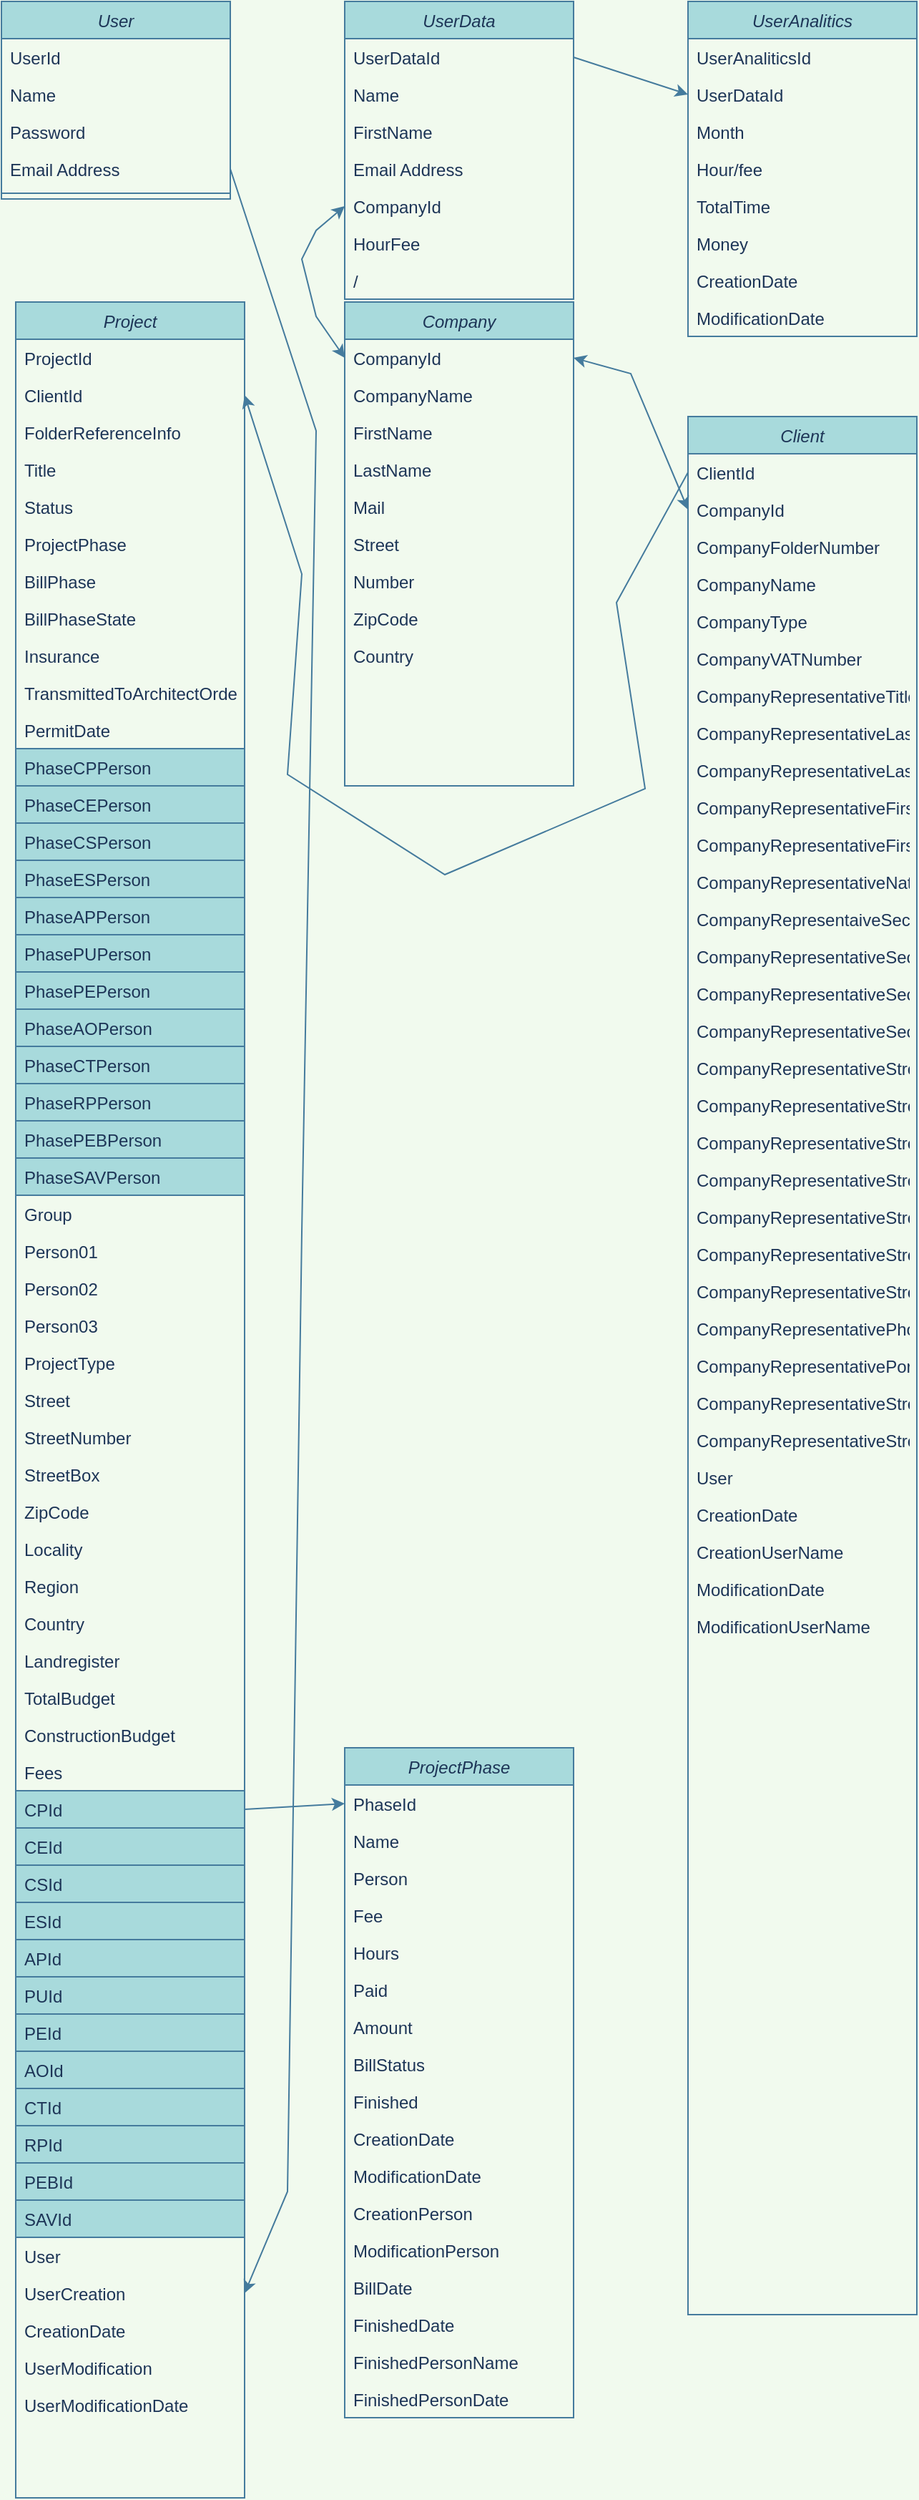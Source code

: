 <mxfile version="16.2.4" type="github">
  <diagram id="C5RBs43oDa-KdzZeNtuy" name="Page-1">
    <mxGraphModel dx="780" dy="756" grid="1" gridSize="10" guides="1" tooltips="1" connect="1" arrows="1" fold="1" page="1" pageScale="1" pageWidth="827" pageHeight="1169" background="#F1FAEE" math="0" shadow="0">
      <root>
        <mxCell id="WIyWlLk6GJQsqaUBKTNV-0" />
        <mxCell id="WIyWlLk6GJQsqaUBKTNV-1" parent="WIyWlLk6GJQsqaUBKTNV-0" />
        <mxCell id="zkfFHV4jXpPFQw0GAbJ--0" value="User" style="swimlane;fontStyle=2;align=center;verticalAlign=top;childLayout=stackLayout;horizontal=1;startSize=26;horizontalStack=0;resizeParent=1;resizeLast=0;collapsible=1;marginBottom=0;rounded=0;shadow=0;strokeWidth=1;fillColor=#A8DADC;strokeColor=#457B9D;fontColor=#1D3557;" parent="WIyWlLk6GJQsqaUBKTNV-1" vertex="1">
          <mxGeometry x="60" y="40" width="160" height="138" as="geometry">
            <mxRectangle x="230" y="140" width="160" height="26" as="alternateBounds" />
          </mxGeometry>
        </mxCell>
        <mxCell id="FVUGuAGuaXKeHoWWUGQW-68" value="UserId" style="text;align=left;verticalAlign=top;spacingLeft=4;spacingRight=4;overflow=hidden;rotatable=0;points=[[0,0.5],[1,0.5]];portConstraint=eastwest;fontColor=#1D3557;" vertex="1" parent="zkfFHV4jXpPFQw0GAbJ--0">
          <mxGeometry y="26" width="160" height="26" as="geometry" />
        </mxCell>
        <mxCell id="zkfFHV4jXpPFQw0GAbJ--1" value="Name" style="text;align=left;verticalAlign=top;spacingLeft=4;spacingRight=4;overflow=hidden;rotatable=0;points=[[0,0.5],[1,0.5]];portConstraint=eastwest;fontColor=#1D3557;" parent="zkfFHV4jXpPFQw0GAbJ--0" vertex="1">
          <mxGeometry y="52" width="160" height="26" as="geometry" />
        </mxCell>
        <mxCell id="zkfFHV4jXpPFQw0GAbJ--2" value="Password" style="text;align=left;verticalAlign=top;spacingLeft=4;spacingRight=4;overflow=hidden;rotatable=0;points=[[0,0.5],[1,0.5]];portConstraint=eastwest;rounded=0;shadow=0;html=0;fontColor=#1D3557;" parent="zkfFHV4jXpPFQw0GAbJ--0" vertex="1">
          <mxGeometry y="78" width="160" height="26" as="geometry" />
        </mxCell>
        <mxCell id="zkfFHV4jXpPFQw0GAbJ--3" value="Email Address" style="text;align=left;verticalAlign=top;spacingLeft=4;spacingRight=4;overflow=hidden;rotatable=0;points=[[0,0.5],[1,0.5]];portConstraint=eastwest;rounded=0;shadow=0;html=0;fontColor=#1D3557;" parent="zkfFHV4jXpPFQw0GAbJ--0" vertex="1">
          <mxGeometry y="104" width="160" height="26" as="geometry" />
        </mxCell>
        <mxCell id="zkfFHV4jXpPFQw0GAbJ--4" value="" style="line;html=1;strokeWidth=1;align=left;verticalAlign=middle;spacingTop=-1;spacingLeft=3;spacingRight=3;rotatable=0;labelPosition=right;points=[];portConstraint=eastwest;fillColor=#A8DADC;strokeColor=#457B9D;fontColor=#1D3557;labelBackgroundColor=#F1FAEE;" parent="zkfFHV4jXpPFQw0GAbJ--0" vertex="1">
          <mxGeometry y="130" width="160" height="8" as="geometry" />
        </mxCell>
        <mxCell id="6mXUQ5loTrbP20iOsthD-0" value="UserData" style="swimlane;fontStyle=2;align=center;verticalAlign=top;childLayout=stackLayout;horizontal=1;startSize=26;horizontalStack=0;resizeParent=1;resizeLast=0;collapsible=1;marginBottom=0;rounded=0;shadow=0;strokeWidth=1;fillColor=#A8DADC;strokeColor=#457B9D;fontColor=#1D3557;" parent="WIyWlLk6GJQsqaUBKTNV-1" vertex="1">
          <mxGeometry x="300" y="40" width="160" height="208" as="geometry">
            <mxRectangle x="230" y="140" width="160" height="26" as="alternateBounds" />
          </mxGeometry>
        </mxCell>
        <mxCell id="FVUGuAGuaXKeHoWWUGQW-69" value="UserDataId" style="text;align=left;verticalAlign=top;spacingLeft=4;spacingRight=4;overflow=hidden;rotatable=0;points=[[0,0.5],[1,0.5]];portConstraint=eastwest;fontColor=#1D3557;" vertex="1" parent="6mXUQ5loTrbP20iOsthD-0">
          <mxGeometry y="26" width="160" height="26" as="geometry" />
        </mxCell>
        <mxCell id="6mXUQ5loTrbP20iOsthD-1" value="Name" style="text;align=left;verticalAlign=top;spacingLeft=4;spacingRight=4;overflow=hidden;rotatable=0;points=[[0,0.5],[1,0.5]];portConstraint=eastwest;fontColor=#1D3557;" parent="6mXUQ5loTrbP20iOsthD-0" vertex="1">
          <mxGeometry y="52" width="160" height="26" as="geometry" />
        </mxCell>
        <mxCell id="6mXUQ5loTrbP20iOsthD-3" value="FirstName" style="text;align=left;verticalAlign=top;spacingLeft=4;spacingRight=4;overflow=hidden;rotatable=0;points=[[0,0.5],[1,0.5]];portConstraint=eastwest;rounded=0;shadow=0;html=0;fontColor=#1D3557;" parent="6mXUQ5loTrbP20iOsthD-0" vertex="1">
          <mxGeometry y="78" width="160" height="26" as="geometry" />
        </mxCell>
        <mxCell id="6mXUQ5loTrbP20iOsthD-10" value="Email Address" style="text;align=left;verticalAlign=top;spacingLeft=4;spacingRight=4;overflow=hidden;rotatable=0;points=[[0,0.5],[1,0.5]];portConstraint=eastwest;rounded=0;shadow=0;html=0;fontColor=#1D3557;" parent="6mXUQ5loTrbP20iOsthD-0" vertex="1">
          <mxGeometry y="104" width="160" height="26" as="geometry" />
        </mxCell>
        <mxCell id="6mXUQ5loTrbP20iOsthD-11" value="CompanyId" style="text;align=left;verticalAlign=top;spacingLeft=4;spacingRight=4;overflow=hidden;rotatable=0;points=[[0,0.5],[1,0.5]];portConstraint=eastwest;rounded=0;shadow=0;html=0;fontColor=#1D3557;" parent="6mXUQ5loTrbP20iOsthD-0" vertex="1">
          <mxGeometry y="130" width="160" height="26" as="geometry" />
        </mxCell>
        <mxCell id="6mXUQ5loTrbP20iOsthD-12" value="HourFee" style="text;align=left;verticalAlign=top;spacingLeft=4;spacingRight=4;overflow=hidden;rotatable=0;points=[[0,0.5],[1,0.5]];portConstraint=eastwest;rounded=0;shadow=0;html=0;fontColor=#1D3557;" parent="6mXUQ5loTrbP20iOsthD-0" vertex="1">
          <mxGeometry y="156" width="160" height="26" as="geometry" />
        </mxCell>
        <mxCell id="6mXUQ5loTrbP20iOsthD-13" value="/" style="text;align=left;verticalAlign=top;spacingLeft=4;spacingRight=4;overflow=hidden;rotatable=0;points=[[0,0.5],[1,0.5]];portConstraint=eastwest;rounded=0;shadow=0;html=0;fontColor=#1D3557;" parent="6mXUQ5loTrbP20iOsthD-0" vertex="1">
          <mxGeometry y="182" width="160" height="26" as="geometry" />
        </mxCell>
        <mxCell id="6mXUQ5loTrbP20iOsthD-14" value="UserAnalitics" style="swimlane;fontStyle=2;align=center;verticalAlign=top;childLayout=stackLayout;horizontal=1;startSize=26;horizontalStack=0;resizeParent=1;resizeLast=0;collapsible=1;marginBottom=0;rounded=0;shadow=0;strokeWidth=1;fillColor=#A8DADC;strokeColor=#457B9D;fontColor=#1D3557;" parent="WIyWlLk6GJQsqaUBKTNV-1" vertex="1">
          <mxGeometry x="540" y="40" width="160" height="234" as="geometry">
            <mxRectangle x="230" y="140" width="160" height="26" as="alternateBounds" />
          </mxGeometry>
        </mxCell>
        <mxCell id="FVUGuAGuaXKeHoWWUGQW-70" value="UserAnaliticsId" style="text;align=left;verticalAlign=top;spacingLeft=4;spacingRight=4;overflow=hidden;rotatable=0;points=[[0,0.5],[1,0.5]];portConstraint=eastwest;fontColor=#1D3557;" vertex="1" parent="6mXUQ5loTrbP20iOsthD-14">
          <mxGeometry y="26" width="160" height="26" as="geometry" />
        </mxCell>
        <mxCell id="FVUGuAGuaXKeHoWWUGQW-71" value="UserDataId" style="text;align=left;verticalAlign=top;spacingLeft=4;spacingRight=4;overflow=hidden;rotatable=0;points=[[0,0.5],[1,0.5]];portConstraint=eastwest;fontColor=#1D3557;" vertex="1" parent="6mXUQ5loTrbP20iOsthD-14">
          <mxGeometry y="52" width="160" height="26" as="geometry" />
        </mxCell>
        <mxCell id="6mXUQ5loTrbP20iOsthD-15" value="Month" style="text;align=left;verticalAlign=top;spacingLeft=4;spacingRight=4;overflow=hidden;rotatable=0;points=[[0,0.5],[1,0.5]];portConstraint=eastwest;fontColor=#1D3557;" parent="6mXUQ5loTrbP20iOsthD-14" vertex="1">
          <mxGeometry y="78" width="160" height="26" as="geometry" />
        </mxCell>
        <mxCell id="6mXUQ5loTrbP20iOsthD-16" value="Hour/fee" style="text;align=left;verticalAlign=top;spacingLeft=4;spacingRight=4;overflow=hidden;rotatable=0;points=[[0,0.5],[1,0.5]];portConstraint=eastwest;rounded=0;shadow=0;html=0;fontColor=#1D3557;" parent="6mXUQ5loTrbP20iOsthD-14" vertex="1">
          <mxGeometry y="104" width="160" height="26" as="geometry" />
        </mxCell>
        <mxCell id="6mXUQ5loTrbP20iOsthD-17" value="TotalTime" style="text;align=left;verticalAlign=top;spacingLeft=4;spacingRight=4;overflow=hidden;rotatable=0;points=[[0,0.5],[1,0.5]];portConstraint=eastwest;rounded=0;shadow=0;html=0;fontColor=#1D3557;" parent="6mXUQ5loTrbP20iOsthD-14" vertex="1">
          <mxGeometry y="130" width="160" height="26" as="geometry" />
        </mxCell>
        <mxCell id="6mXUQ5loTrbP20iOsthD-18" value="Money" style="text;align=left;verticalAlign=top;spacingLeft=4;spacingRight=4;overflow=hidden;rotatable=0;points=[[0,0.5],[1,0.5]];portConstraint=eastwest;rounded=0;shadow=0;html=0;fontColor=#1D3557;" parent="6mXUQ5loTrbP20iOsthD-14" vertex="1">
          <mxGeometry y="156" width="160" height="26" as="geometry" />
        </mxCell>
        <mxCell id="6mXUQ5loTrbP20iOsthD-19" value="CreationDate" style="text;align=left;verticalAlign=top;spacingLeft=4;spacingRight=4;overflow=hidden;rotatable=0;points=[[0,0.5],[1,0.5]];portConstraint=eastwest;rounded=0;shadow=0;html=0;fontColor=#1D3557;" parent="6mXUQ5loTrbP20iOsthD-14" vertex="1">
          <mxGeometry y="182" width="160" height="26" as="geometry" />
        </mxCell>
        <mxCell id="6mXUQ5loTrbP20iOsthD-20" value="ModificationDate" style="text;align=left;verticalAlign=top;spacingLeft=4;spacingRight=4;overflow=hidden;rotatable=0;points=[[0,0.5],[1,0.5]];portConstraint=eastwest;rounded=0;shadow=0;html=0;fontColor=#1D3557;" parent="6mXUQ5loTrbP20iOsthD-14" vertex="1">
          <mxGeometry y="208" width="160" height="26" as="geometry" />
        </mxCell>
        <mxCell id="6mXUQ5loTrbP20iOsthD-84" value="ProjectPhase" style="swimlane;fontStyle=2;align=center;verticalAlign=top;childLayout=stackLayout;horizontal=1;startSize=26;horizontalStack=0;resizeParent=1;resizeLast=0;collapsible=1;marginBottom=0;rounded=0;shadow=0;strokeWidth=1;fillColor=#A8DADC;strokeColor=#457B9D;fontColor=#1D3557;" parent="WIyWlLk6GJQsqaUBKTNV-1" vertex="1">
          <mxGeometry x="300" y="1260" width="160" height="468" as="geometry">
            <mxRectangle x="230" y="140" width="160" height="26" as="alternateBounds" />
          </mxGeometry>
        </mxCell>
        <mxCell id="6mXUQ5loTrbP20iOsthD-164" value="PhaseId" style="text;align=left;verticalAlign=top;spacingLeft=4;spacingRight=4;overflow=hidden;rotatable=0;points=[[0,0.5],[1,0.5]];portConstraint=eastwest;fontColor=#1D3557;" parent="6mXUQ5loTrbP20iOsthD-84" vertex="1">
          <mxGeometry y="26" width="160" height="26" as="geometry" />
        </mxCell>
        <mxCell id="6mXUQ5loTrbP20iOsthD-85" value="Name" style="text;align=left;verticalAlign=top;spacingLeft=4;spacingRight=4;overflow=hidden;rotatable=0;points=[[0,0.5],[1,0.5]];portConstraint=eastwest;fontColor=#1D3557;" parent="6mXUQ5loTrbP20iOsthD-84" vertex="1">
          <mxGeometry y="52" width="160" height="26" as="geometry" />
        </mxCell>
        <mxCell id="6mXUQ5loTrbP20iOsthD-86" value="Person" style="text;align=left;verticalAlign=top;spacingLeft=4;spacingRight=4;overflow=hidden;rotatable=0;points=[[0,0.5],[1,0.5]];portConstraint=eastwest;rounded=0;shadow=0;html=0;fontColor=#1D3557;" parent="6mXUQ5loTrbP20iOsthD-84" vertex="1">
          <mxGeometry y="78" width="160" height="26" as="geometry" />
        </mxCell>
        <mxCell id="6mXUQ5loTrbP20iOsthD-87" value="Fee" style="text;align=left;verticalAlign=top;spacingLeft=4;spacingRight=4;overflow=hidden;rotatable=0;points=[[0,0.5],[1,0.5]];portConstraint=eastwest;rounded=0;shadow=0;html=0;fontColor=#1D3557;" parent="6mXUQ5loTrbP20iOsthD-84" vertex="1">
          <mxGeometry y="104" width="160" height="26" as="geometry" />
        </mxCell>
        <mxCell id="6mXUQ5loTrbP20iOsthD-88" value="Hours" style="text;align=left;verticalAlign=top;spacingLeft=4;spacingRight=4;overflow=hidden;rotatable=0;points=[[0,0.5],[1,0.5]];portConstraint=eastwest;rounded=0;shadow=0;html=0;fontColor=#1D3557;" parent="6mXUQ5loTrbP20iOsthD-84" vertex="1">
          <mxGeometry y="130" width="160" height="26" as="geometry" />
        </mxCell>
        <mxCell id="6mXUQ5loTrbP20iOsthD-89" value="Paid" style="text;align=left;verticalAlign=top;spacingLeft=4;spacingRight=4;overflow=hidden;rotatable=0;points=[[0,0.5],[1,0.5]];portConstraint=eastwest;rounded=0;shadow=0;html=0;fontColor=#1D3557;" parent="6mXUQ5loTrbP20iOsthD-84" vertex="1">
          <mxGeometry y="156" width="160" height="26" as="geometry" />
        </mxCell>
        <mxCell id="6mXUQ5loTrbP20iOsthD-90" value="Amount" style="text;align=left;verticalAlign=top;spacingLeft=4;spacingRight=4;overflow=hidden;rotatable=0;points=[[0,0.5],[1,0.5]];portConstraint=eastwest;rounded=0;shadow=0;html=0;fontColor=#1D3557;" parent="6mXUQ5loTrbP20iOsthD-84" vertex="1">
          <mxGeometry y="182" width="160" height="26" as="geometry" />
        </mxCell>
        <mxCell id="6mXUQ5loTrbP20iOsthD-91" value="BillStatus" style="text;align=left;verticalAlign=top;spacingLeft=4;spacingRight=4;overflow=hidden;rotatable=0;points=[[0,0.5],[1,0.5]];portConstraint=eastwest;rounded=0;shadow=0;html=0;fontColor=#1D3557;" parent="6mXUQ5loTrbP20iOsthD-84" vertex="1">
          <mxGeometry y="208" width="160" height="26" as="geometry" />
        </mxCell>
        <mxCell id="6mXUQ5loTrbP20iOsthD-92" value="Finished" style="text;align=left;verticalAlign=top;spacingLeft=4;spacingRight=4;overflow=hidden;rotatable=0;points=[[0,0.5],[1,0.5]];portConstraint=eastwest;rounded=0;shadow=0;html=0;fontColor=#1D3557;" parent="6mXUQ5loTrbP20iOsthD-84" vertex="1">
          <mxGeometry y="234" width="160" height="26" as="geometry" />
        </mxCell>
        <mxCell id="6mXUQ5loTrbP20iOsthD-93" value="CreationDate" style="text;align=left;verticalAlign=top;spacingLeft=4;spacingRight=4;overflow=hidden;rotatable=0;points=[[0,0.5],[1,0.5]];portConstraint=eastwest;rounded=0;shadow=0;html=0;fontColor=#1D3557;" parent="6mXUQ5loTrbP20iOsthD-84" vertex="1">
          <mxGeometry y="260" width="160" height="26" as="geometry" />
        </mxCell>
        <mxCell id="6mXUQ5loTrbP20iOsthD-94" value="ModificationDate" style="text;align=left;verticalAlign=top;spacingLeft=4;spacingRight=4;overflow=hidden;rotatable=0;points=[[0,0.5],[1,0.5]];portConstraint=eastwest;rounded=0;shadow=0;html=0;fontColor=#1D3557;" parent="6mXUQ5loTrbP20iOsthD-84" vertex="1">
          <mxGeometry y="286" width="160" height="26" as="geometry" />
        </mxCell>
        <mxCell id="6mXUQ5loTrbP20iOsthD-95" value="CreationPerson" style="text;align=left;verticalAlign=top;spacingLeft=4;spacingRight=4;overflow=hidden;rotatable=0;points=[[0,0.5],[1,0.5]];portConstraint=eastwest;rounded=0;shadow=0;html=0;fontColor=#1D3557;" parent="6mXUQ5loTrbP20iOsthD-84" vertex="1">
          <mxGeometry y="312" width="160" height="26" as="geometry" />
        </mxCell>
        <mxCell id="6mXUQ5loTrbP20iOsthD-96" value="ModificationPerson" style="text;align=left;verticalAlign=top;spacingLeft=4;spacingRight=4;overflow=hidden;rotatable=0;points=[[0,0.5],[1,0.5]];portConstraint=eastwest;rounded=0;shadow=0;html=0;fontColor=#1D3557;" parent="6mXUQ5loTrbP20iOsthD-84" vertex="1">
          <mxGeometry y="338" width="160" height="26" as="geometry" />
        </mxCell>
        <mxCell id="6mXUQ5loTrbP20iOsthD-97" value="BillDate" style="text;align=left;verticalAlign=top;spacingLeft=4;spacingRight=4;overflow=hidden;rotatable=0;points=[[0,0.5],[1,0.5]];portConstraint=eastwest;rounded=0;shadow=0;html=0;fontColor=#1D3557;" parent="6mXUQ5loTrbP20iOsthD-84" vertex="1">
          <mxGeometry y="364" width="160" height="26" as="geometry" />
        </mxCell>
        <mxCell id="6mXUQ5loTrbP20iOsthD-98" value="FinishedDate" style="text;align=left;verticalAlign=top;spacingLeft=4;spacingRight=4;overflow=hidden;rotatable=0;points=[[0,0.5],[1,0.5]];portConstraint=eastwest;rounded=0;shadow=0;html=0;fontColor=#1D3557;" parent="6mXUQ5loTrbP20iOsthD-84" vertex="1">
          <mxGeometry y="390" width="160" height="26" as="geometry" />
        </mxCell>
        <mxCell id="6mXUQ5loTrbP20iOsthD-99" value="FinishedPersonName" style="text;align=left;verticalAlign=top;spacingLeft=4;spacingRight=4;overflow=hidden;rotatable=0;points=[[0,0.5],[1,0.5]];portConstraint=eastwest;rounded=0;shadow=0;html=0;fontColor=#1D3557;" parent="6mXUQ5loTrbP20iOsthD-84" vertex="1">
          <mxGeometry y="416" width="160" height="26" as="geometry" />
        </mxCell>
        <mxCell id="6mXUQ5loTrbP20iOsthD-100" value="FinishedPersonDate" style="text;align=left;verticalAlign=top;spacingLeft=4;spacingRight=4;overflow=hidden;rotatable=0;points=[[0,0.5],[1,0.5]];portConstraint=eastwest;rounded=0;shadow=0;html=0;fontColor=#1D3557;" parent="6mXUQ5loTrbP20iOsthD-84" vertex="1">
          <mxGeometry y="442" width="160" height="26" as="geometry" />
        </mxCell>
        <mxCell id="6mXUQ5loTrbP20iOsthD-101" value="Project" style="swimlane;fontStyle=2;align=center;verticalAlign=top;childLayout=stackLayout;horizontal=1;startSize=26;horizontalStack=0;resizeParent=1;resizeLast=0;collapsible=1;marginBottom=0;rounded=0;shadow=0;strokeWidth=1;fillColor=#A8DADC;strokeColor=#457B9D;fontColor=#1D3557;" parent="WIyWlLk6GJQsqaUBKTNV-1" vertex="1">
          <mxGeometry x="70" y="250" width="160" height="1534" as="geometry">
            <mxRectangle x="230" y="140" width="160" height="26" as="alternateBounds" />
          </mxGeometry>
        </mxCell>
        <mxCell id="6mXUQ5loTrbP20iOsthD-102" value="ProjectId" style="text;align=left;verticalAlign=top;spacingLeft=4;spacingRight=4;overflow=hidden;rotatable=0;points=[[0,0.5],[1,0.5]];portConstraint=eastwest;fontColor=#1D3557;" parent="6mXUQ5loTrbP20iOsthD-101" vertex="1">
          <mxGeometry y="26" width="160" height="26" as="geometry" />
        </mxCell>
        <mxCell id="FVUGuAGuaXKeHoWWUGQW-74" value="ClientId" style="text;align=left;verticalAlign=top;spacingLeft=4;spacingRight=4;overflow=hidden;rotatable=0;points=[[0,0.5],[1,0.5]];portConstraint=eastwest;fontColor=#1D3557;" vertex="1" parent="6mXUQ5loTrbP20iOsthD-101">
          <mxGeometry y="52" width="160" height="26" as="geometry" />
        </mxCell>
        <mxCell id="6mXUQ5loTrbP20iOsthD-103" value="FolderReferenceInfo" style="text;align=left;verticalAlign=top;spacingLeft=4;spacingRight=4;overflow=hidden;rotatable=0;points=[[0,0.5],[1,0.5]];portConstraint=eastwest;rounded=0;shadow=0;html=0;fontColor=#1D3557;" parent="6mXUQ5loTrbP20iOsthD-101" vertex="1">
          <mxGeometry y="78" width="160" height="26" as="geometry" />
        </mxCell>
        <mxCell id="6mXUQ5loTrbP20iOsthD-104" value="Title" style="text;align=left;verticalAlign=top;spacingLeft=4;spacingRight=4;overflow=hidden;rotatable=0;points=[[0,0.5],[1,0.5]];portConstraint=eastwest;rounded=0;shadow=0;html=0;fontColor=#1D3557;" parent="6mXUQ5loTrbP20iOsthD-101" vertex="1">
          <mxGeometry y="104" width="160" height="26" as="geometry" />
        </mxCell>
        <mxCell id="6mXUQ5loTrbP20iOsthD-105" value="Status" style="text;align=left;verticalAlign=top;spacingLeft=4;spacingRight=4;overflow=hidden;rotatable=0;points=[[0,0.5],[1,0.5]];portConstraint=eastwest;rounded=0;shadow=0;html=0;fontColor=#1D3557;" parent="6mXUQ5loTrbP20iOsthD-101" vertex="1">
          <mxGeometry y="130" width="160" height="26" as="geometry" />
        </mxCell>
        <mxCell id="6mXUQ5loTrbP20iOsthD-106" value="ProjectPhase" style="text;align=left;verticalAlign=top;spacingLeft=4;spacingRight=4;overflow=hidden;rotatable=0;points=[[0,0.5],[1,0.5]];portConstraint=eastwest;rounded=0;shadow=0;html=0;fontColor=#1D3557;" parent="6mXUQ5loTrbP20iOsthD-101" vertex="1">
          <mxGeometry y="156" width="160" height="26" as="geometry" />
        </mxCell>
        <mxCell id="6mXUQ5loTrbP20iOsthD-107" value="BillPhase" style="text;align=left;verticalAlign=top;spacingLeft=4;spacingRight=4;overflow=hidden;rotatable=0;points=[[0,0.5],[1,0.5]];portConstraint=eastwest;rounded=0;shadow=0;html=0;fontColor=#1D3557;" parent="6mXUQ5loTrbP20iOsthD-101" vertex="1">
          <mxGeometry y="182" width="160" height="26" as="geometry" />
        </mxCell>
        <mxCell id="6mXUQ5loTrbP20iOsthD-108" value="BillPhaseState" style="text;align=left;verticalAlign=top;spacingLeft=4;spacingRight=4;overflow=hidden;rotatable=0;points=[[0,0.5],[1,0.5]];portConstraint=eastwest;rounded=0;shadow=0;html=0;fontColor=#1D3557;" parent="6mXUQ5loTrbP20iOsthD-101" vertex="1">
          <mxGeometry y="208" width="160" height="26" as="geometry" />
        </mxCell>
        <mxCell id="6mXUQ5loTrbP20iOsthD-109" value="Insurance" style="text;align=left;verticalAlign=top;spacingLeft=4;spacingRight=4;overflow=hidden;rotatable=0;points=[[0,0.5],[1,0.5]];portConstraint=eastwest;rounded=0;shadow=0;html=0;fontColor=#1D3557;" parent="6mXUQ5loTrbP20iOsthD-101" vertex="1">
          <mxGeometry y="234" width="160" height="26" as="geometry" />
        </mxCell>
        <mxCell id="6mXUQ5loTrbP20iOsthD-110" value="TransmittedToArchitectOrder" style="text;align=left;verticalAlign=top;spacingLeft=4;spacingRight=4;overflow=hidden;rotatable=0;points=[[0,0.5],[1,0.5]];portConstraint=eastwest;rounded=0;shadow=0;html=0;fontColor=#1D3557;" parent="6mXUQ5loTrbP20iOsthD-101" vertex="1">
          <mxGeometry y="260" width="160" height="26" as="geometry" />
        </mxCell>
        <mxCell id="6mXUQ5loTrbP20iOsthD-111" value="PermitDate" style="text;align=left;verticalAlign=top;spacingLeft=4;spacingRight=4;overflow=hidden;rotatable=0;points=[[0,0.5],[1,0.5]];portConstraint=eastwest;rounded=0;shadow=0;html=0;fontColor=#1D3557;" parent="6mXUQ5loTrbP20iOsthD-101" vertex="1">
          <mxGeometry y="286" width="160" height="26" as="geometry" />
        </mxCell>
        <mxCell id="6mXUQ5loTrbP20iOsthD-112" value="PhaseCPPerson" style="text;align=left;verticalAlign=top;spacingLeft=4;spacingRight=4;overflow=hidden;rotatable=0;points=[[0,0.5],[1,0.5]];portConstraint=eastwest;rounded=0;shadow=0;html=0;fillColor=#A8DADC;strokeColor=#457B9D;fontColor=#1D3557;" parent="6mXUQ5loTrbP20iOsthD-101" vertex="1">
          <mxGeometry y="312" width="160" height="26" as="geometry" />
        </mxCell>
        <mxCell id="6mXUQ5loTrbP20iOsthD-113" value="PhaseCEPerson" style="text;align=left;verticalAlign=top;spacingLeft=4;spacingRight=4;overflow=hidden;rotatable=0;points=[[0,0.5],[1,0.5]];portConstraint=eastwest;rounded=0;shadow=0;html=0;fillColor=#A8DADC;strokeColor=#457B9D;fontColor=#1D3557;" parent="6mXUQ5loTrbP20iOsthD-101" vertex="1">
          <mxGeometry y="338" width="160" height="26" as="geometry" />
        </mxCell>
        <mxCell id="6mXUQ5loTrbP20iOsthD-114" value="PhaseCSPerson" style="text;align=left;verticalAlign=top;spacingLeft=4;spacingRight=4;overflow=hidden;rotatable=0;points=[[0,0.5],[1,0.5]];portConstraint=eastwest;rounded=0;shadow=0;html=0;fillColor=#A8DADC;strokeColor=#457B9D;fontColor=#1D3557;" parent="6mXUQ5loTrbP20iOsthD-101" vertex="1">
          <mxGeometry y="364" width="160" height="26" as="geometry" />
        </mxCell>
        <mxCell id="6mXUQ5loTrbP20iOsthD-115" value="PhaseESPerson" style="text;align=left;verticalAlign=top;spacingLeft=4;spacingRight=4;overflow=hidden;rotatable=0;points=[[0,0.5],[1,0.5]];portConstraint=eastwest;rounded=0;shadow=0;html=0;fillColor=#A8DADC;strokeColor=#457B9D;fontColor=#1D3557;" parent="6mXUQ5loTrbP20iOsthD-101" vertex="1">
          <mxGeometry y="390" width="160" height="26" as="geometry" />
        </mxCell>
        <mxCell id="6mXUQ5loTrbP20iOsthD-116" value="PhaseAPPerson" style="text;align=left;verticalAlign=top;spacingLeft=4;spacingRight=4;overflow=hidden;rotatable=0;points=[[0,0.5],[1,0.5]];portConstraint=eastwest;rounded=0;shadow=0;html=0;fillColor=#A8DADC;strokeColor=#457B9D;fontColor=#1D3557;" parent="6mXUQ5loTrbP20iOsthD-101" vertex="1">
          <mxGeometry y="416" width="160" height="26" as="geometry" />
        </mxCell>
        <mxCell id="6mXUQ5loTrbP20iOsthD-117" value="PhasePUPerson" style="text;align=left;verticalAlign=top;spacingLeft=4;spacingRight=4;overflow=hidden;rotatable=0;points=[[0,0.5],[1,0.5]];portConstraint=eastwest;rounded=0;shadow=0;html=0;fillColor=#A8DADC;strokeColor=#457B9D;fontColor=#1D3557;" parent="6mXUQ5loTrbP20iOsthD-101" vertex="1">
          <mxGeometry y="442" width="160" height="26" as="geometry" />
        </mxCell>
        <mxCell id="6mXUQ5loTrbP20iOsthD-118" value="PhasePEPerson" style="text;align=left;verticalAlign=top;spacingLeft=4;spacingRight=4;overflow=hidden;rotatable=0;points=[[0,0.5],[1,0.5]];portConstraint=eastwest;rounded=0;shadow=0;html=0;fillColor=#A8DADC;strokeColor=#457B9D;fontColor=#1D3557;" parent="6mXUQ5loTrbP20iOsthD-101" vertex="1">
          <mxGeometry y="468" width="160" height="26" as="geometry" />
        </mxCell>
        <mxCell id="6mXUQ5loTrbP20iOsthD-119" value="PhaseAOPerson" style="text;align=left;verticalAlign=top;spacingLeft=4;spacingRight=4;overflow=hidden;rotatable=0;points=[[0,0.5],[1,0.5]];portConstraint=eastwest;rounded=0;shadow=0;html=0;fillColor=#A8DADC;strokeColor=#457B9D;fontColor=#1D3557;" parent="6mXUQ5loTrbP20iOsthD-101" vertex="1">
          <mxGeometry y="494" width="160" height="26" as="geometry" />
        </mxCell>
        <mxCell id="6mXUQ5loTrbP20iOsthD-120" value="PhaseCTPerson" style="text;align=left;verticalAlign=top;spacingLeft=4;spacingRight=4;overflow=hidden;rotatable=0;points=[[0,0.5],[1,0.5]];portConstraint=eastwest;rounded=0;shadow=0;html=0;fillColor=#A8DADC;strokeColor=#457B9D;fontColor=#1D3557;" parent="6mXUQ5loTrbP20iOsthD-101" vertex="1">
          <mxGeometry y="520" width="160" height="26" as="geometry" />
        </mxCell>
        <mxCell id="6mXUQ5loTrbP20iOsthD-121" value="PhaseRPPerson" style="text;align=left;verticalAlign=top;spacingLeft=4;spacingRight=4;overflow=hidden;rotatable=0;points=[[0,0.5],[1,0.5]];portConstraint=eastwest;rounded=0;shadow=0;html=0;fillColor=#A8DADC;strokeColor=#457B9D;fontColor=#1D3557;" parent="6mXUQ5loTrbP20iOsthD-101" vertex="1">
          <mxGeometry y="546" width="160" height="26" as="geometry" />
        </mxCell>
        <mxCell id="6mXUQ5loTrbP20iOsthD-122" value="PhasePEBPerson" style="text;align=left;verticalAlign=top;spacingLeft=4;spacingRight=4;overflow=hidden;rotatable=0;points=[[0,0.5],[1,0.5]];portConstraint=eastwest;rounded=0;shadow=0;html=0;fillColor=#A8DADC;strokeColor=#457B9D;fontColor=#1D3557;" parent="6mXUQ5loTrbP20iOsthD-101" vertex="1">
          <mxGeometry y="572" width="160" height="26" as="geometry" />
        </mxCell>
        <mxCell id="6mXUQ5loTrbP20iOsthD-123" value="PhaseSAVPerson" style="text;align=left;verticalAlign=top;spacingLeft=4;spacingRight=4;overflow=hidden;rotatable=0;points=[[0,0.5],[1,0.5]];portConstraint=eastwest;rounded=0;shadow=0;html=0;fillColor=#A8DADC;strokeColor=#457B9D;fontColor=#1D3557;" parent="6mXUQ5loTrbP20iOsthD-101" vertex="1">
          <mxGeometry y="598" width="160" height="26" as="geometry" />
        </mxCell>
        <mxCell id="6mXUQ5loTrbP20iOsthD-124" value="Group" style="text;align=left;verticalAlign=top;spacingLeft=4;spacingRight=4;overflow=hidden;rotatable=0;points=[[0,0.5],[1,0.5]];portConstraint=eastwest;rounded=0;shadow=0;html=0;fontColor=#1D3557;" parent="6mXUQ5loTrbP20iOsthD-101" vertex="1">
          <mxGeometry y="624" width="160" height="26" as="geometry" />
        </mxCell>
        <mxCell id="6mXUQ5loTrbP20iOsthD-125" value="Person01" style="text;align=left;verticalAlign=top;spacingLeft=4;spacingRight=4;overflow=hidden;rotatable=0;points=[[0,0.5],[1,0.5]];portConstraint=eastwest;rounded=0;shadow=0;html=0;fontColor=#1D3557;" parent="6mXUQ5loTrbP20iOsthD-101" vertex="1">
          <mxGeometry y="650" width="160" height="26" as="geometry" />
        </mxCell>
        <mxCell id="6mXUQ5loTrbP20iOsthD-126" value="Person02" style="text;align=left;verticalAlign=top;spacingLeft=4;spacingRight=4;overflow=hidden;rotatable=0;points=[[0,0.5],[1,0.5]];portConstraint=eastwest;rounded=0;shadow=0;html=0;fontColor=#1D3557;" parent="6mXUQ5loTrbP20iOsthD-101" vertex="1">
          <mxGeometry y="676" width="160" height="26" as="geometry" />
        </mxCell>
        <mxCell id="6mXUQ5loTrbP20iOsthD-127" value="Person03" style="text;align=left;verticalAlign=top;spacingLeft=4;spacingRight=4;overflow=hidden;rotatable=0;points=[[0,0.5],[1,0.5]];portConstraint=eastwest;rounded=0;shadow=0;html=0;fontColor=#1D3557;" parent="6mXUQ5loTrbP20iOsthD-101" vertex="1">
          <mxGeometry y="702" width="160" height="26" as="geometry" />
        </mxCell>
        <mxCell id="6mXUQ5loTrbP20iOsthD-128" value="ProjectType" style="text;align=left;verticalAlign=top;spacingLeft=4;spacingRight=4;overflow=hidden;rotatable=0;points=[[0,0.5],[1,0.5]];portConstraint=eastwest;rounded=0;shadow=0;html=0;fontColor=#1D3557;" parent="6mXUQ5loTrbP20iOsthD-101" vertex="1">
          <mxGeometry y="728" width="160" height="26" as="geometry" />
        </mxCell>
        <mxCell id="6mXUQ5loTrbP20iOsthD-129" value="Street" style="text;align=left;verticalAlign=top;spacingLeft=4;spacingRight=4;overflow=hidden;rotatable=0;points=[[0,0.5],[1,0.5]];portConstraint=eastwest;rounded=0;shadow=0;html=0;fontColor=#1D3557;" parent="6mXUQ5loTrbP20iOsthD-101" vertex="1">
          <mxGeometry y="754" width="160" height="26" as="geometry" />
        </mxCell>
        <mxCell id="6mXUQ5loTrbP20iOsthD-130" value="StreetNumber" style="text;align=left;verticalAlign=top;spacingLeft=4;spacingRight=4;overflow=hidden;rotatable=0;points=[[0,0.5],[1,0.5]];portConstraint=eastwest;rounded=0;shadow=0;html=0;fontColor=#1D3557;" parent="6mXUQ5loTrbP20iOsthD-101" vertex="1">
          <mxGeometry y="780" width="160" height="26" as="geometry" />
        </mxCell>
        <mxCell id="6mXUQ5loTrbP20iOsthD-131" value="StreetBox" style="text;align=left;verticalAlign=top;spacingLeft=4;spacingRight=4;overflow=hidden;rotatable=0;points=[[0,0.5],[1,0.5]];portConstraint=eastwest;rounded=0;shadow=0;html=0;fontColor=#1D3557;" parent="6mXUQ5loTrbP20iOsthD-101" vertex="1">
          <mxGeometry y="806" width="160" height="26" as="geometry" />
        </mxCell>
        <mxCell id="6mXUQ5loTrbP20iOsthD-132" value="ZipCode" style="text;align=left;verticalAlign=top;spacingLeft=4;spacingRight=4;overflow=hidden;rotatable=0;points=[[0,0.5],[1,0.5]];portConstraint=eastwest;rounded=0;shadow=0;html=0;fontColor=#1D3557;" parent="6mXUQ5loTrbP20iOsthD-101" vertex="1">
          <mxGeometry y="832" width="160" height="26" as="geometry" />
        </mxCell>
        <mxCell id="6mXUQ5loTrbP20iOsthD-133" value="Locality" style="text;align=left;verticalAlign=top;spacingLeft=4;spacingRight=4;overflow=hidden;rotatable=0;points=[[0,0.5],[1,0.5]];portConstraint=eastwest;rounded=0;shadow=0;html=0;fontColor=#1D3557;" parent="6mXUQ5loTrbP20iOsthD-101" vertex="1">
          <mxGeometry y="858" width="160" height="26" as="geometry" />
        </mxCell>
        <mxCell id="6mXUQ5loTrbP20iOsthD-134" value="Region" style="text;align=left;verticalAlign=top;spacingLeft=4;spacingRight=4;overflow=hidden;rotatable=0;points=[[0,0.5],[1,0.5]];portConstraint=eastwest;rounded=0;shadow=0;html=0;fontColor=#1D3557;" parent="6mXUQ5loTrbP20iOsthD-101" vertex="1">
          <mxGeometry y="884" width="160" height="26" as="geometry" />
        </mxCell>
        <mxCell id="6mXUQ5loTrbP20iOsthD-135" value="Country" style="text;align=left;verticalAlign=top;spacingLeft=4;spacingRight=4;overflow=hidden;rotatable=0;points=[[0,0.5],[1,0.5]];portConstraint=eastwest;rounded=0;shadow=0;html=0;fontColor=#1D3557;" parent="6mXUQ5loTrbP20iOsthD-101" vertex="1">
          <mxGeometry y="910" width="160" height="26" as="geometry" />
        </mxCell>
        <mxCell id="6mXUQ5loTrbP20iOsthD-136" value="Landregister" style="text;align=left;verticalAlign=top;spacingLeft=4;spacingRight=4;overflow=hidden;rotatable=0;points=[[0,0.5],[1,0.5]];portConstraint=eastwest;rounded=0;shadow=0;html=0;fontColor=#1D3557;" parent="6mXUQ5loTrbP20iOsthD-101" vertex="1">
          <mxGeometry y="936" width="160" height="26" as="geometry" />
        </mxCell>
        <mxCell id="6mXUQ5loTrbP20iOsthD-137" value="TotalBudget" style="text;align=left;verticalAlign=top;spacingLeft=4;spacingRight=4;overflow=hidden;rotatable=0;points=[[0,0.5],[1,0.5]];portConstraint=eastwest;rounded=0;shadow=0;html=0;fontColor=#1D3557;" parent="6mXUQ5loTrbP20iOsthD-101" vertex="1">
          <mxGeometry y="962" width="160" height="26" as="geometry" />
        </mxCell>
        <mxCell id="6mXUQ5loTrbP20iOsthD-138" value="ConstructionBudget" style="text;align=left;verticalAlign=top;spacingLeft=4;spacingRight=4;overflow=hidden;rotatable=0;points=[[0,0.5],[1,0.5]];portConstraint=eastwest;rounded=0;shadow=0;html=0;fontColor=#1D3557;" parent="6mXUQ5loTrbP20iOsthD-101" vertex="1">
          <mxGeometry y="988" width="160" height="26" as="geometry" />
        </mxCell>
        <mxCell id="6mXUQ5loTrbP20iOsthD-139" value="Fees" style="text;align=left;verticalAlign=top;spacingLeft=4;spacingRight=4;overflow=hidden;rotatable=0;points=[[0,0.5],[1,0.5]];portConstraint=eastwest;rounded=0;shadow=0;html=0;fontColor=#1D3557;" parent="6mXUQ5loTrbP20iOsthD-101" vertex="1">
          <mxGeometry y="1014" width="160" height="26" as="geometry" />
        </mxCell>
        <mxCell id="6mXUQ5loTrbP20iOsthD-150" value="CPId" style="text;align=left;verticalAlign=top;spacingLeft=4;spacingRight=4;overflow=hidden;rotatable=0;points=[[0,0.5],[1,0.5]];portConstraint=eastwest;rounded=0;shadow=0;html=0;fillColor=#A8DADC;strokeColor=#457B9D;fontColor=#1D3557;" parent="6mXUQ5loTrbP20iOsthD-101" vertex="1">
          <mxGeometry y="1040" width="160" height="26" as="geometry" />
        </mxCell>
        <mxCell id="6mXUQ5loTrbP20iOsthD-151" value="CEId" style="text;align=left;verticalAlign=top;spacingLeft=4;spacingRight=4;overflow=hidden;rotatable=0;points=[[0,0.5],[1,0.5]];portConstraint=eastwest;rounded=0;shadow=0;html=0;fillColor=#A8DADC;strokeColor=#457B9D;fontColor=#1D3557;" parent="6mXUQ5loTrbP20iOsthD-101" vertex="1">
          <mxGeometry y="1066" width="160" height="26" as="geometry" />
        </mxCell>
        <mxCell id="6mXUQ5loTrbP20iOsthD-152" value="CSId" style="text;align=left;verticalAlign=top;spacingLeft=4;spacingRight=4;overflow=hidden;rotatable=0;points=[[0,0.5],[1,0.5]];portConstraint=eastwest;rounded=0;shadow=0;html=0;fillColor=#A8DADC;strokeColor=#457B9D;fontColor=#1D3557;" parent="6mXUQ5loTrbP20iOsthD-101" vertex="1">
          <mxGeometry y="1092" width="160" height="26" as="geometry" />
        </mxCell>
        <mxCell id="6mXUQ5loTrbP20iOsthD-153" value="ESId" style="text;align=left;verticalAlign=top;spacingLeft=4;spacingRight=4;overflow=hidden;rotatable=0;points=[[0,0.5],[1,0.5]];portConstraint=eastwest;rounded=0;shadow=0;html=0;fillColor=#A8DADC;strokeColor=#457B9D;fontColor=#1D3557;" parent="6mXUQ5loTrbP20iOsthD-101" vertex="1">
          <mxGeometry y="1118" width="160" height="26" as="geometry" />
        </mxCell>
        <mxCell id="6mXUQ5loTrbP20iOsthD-154" value="APId" style="text;align=left;verticalAlign=top;spacingLeft=4;spacingRight=4;overflow=hidden;rotatable=0;points=[[0,0.5],[1,0.5]];portConstraint=eastwest;rounded=0;shadow=0;html=0;fillColor=#A8DADC;strokeColor=#457B9D;fontColor=#1D3557;" parent="6mXUQ5loTrbP20iOsthD-101" vertex="1">
          <mxGeometry y="1144" width="160" height="26" as="geometry" />
        </mxCell>
        <mxCell id="6mXUQ5loTrbP20iOsthD-155" value="PUId" style="text;align=left;verticalAlign=top;spacingLeft=4;spacingRight=4;overflow=hidden;rotatable=0;points=[[0,0.5],[1,0.5]];portConstraint=eastwest;rounded=0;shadow=0;html=0;fillColor=#A8DADC;strokeColor=#457B9D;fontColor=#1D3557;" parent="6mXUQ5loTrbP20iOsthD-101" vertex="1">
          <mxGeometry y="1170" width="160" height="26" as="geometry" />
        </mxCell>
        <mxCell id="6mXUQ5loTrbP20iOsthD-156" value="PEId" style="text;align=left;verticalAlign=top;spacingLeft=4;spacingRight=4;overflow=hidden;rotatable=0;points=[[0,0.5],[1,0.5]];portConstraint=eastwest;rounded=0;shadow=0;html=0;fillColor=#A8DADC;strokeColor=#457B9D;fontColor=#1D3557;" parent="6mXUQ5loTrbP20iOsthD-101" vertex="1">
          <mxGeometry y="1196" width="160" height="26" as="geometry" />
        </mxCell>
        <mxCell id="6mXUQ5loTrbP20iOsthD-157" value="AOId" style="text;align=left;verticalAlign=top;spacingLeft=4;spacingRight=4;overflow=hidden;rotatable=0;points=[[0,0.5],[1,0.5]];portConstraint=eastwest;rounded=0;shadow=0;html=0;fillColor=#A8DADC;strokeColor=#457B9D;fontColor=#1D3557;" parent="6mXUQ5loTrbP20iOsthD-101" vertex="1">
          <mxGeometry y="1222" width="160" height="26" as="geometry" />
        </mxCell>
        <mxCell id="6mXUQ5loTrbP20iOsthD-158" value="CTId" style="text;align=left;verticalAlign=top;spacingLeft=4;spacingRight=4;overflow=hidden;rotatable=0;points=[[0,0.5],[1,0.5]];portConstraint=eastwest;rounded=0;shadow=0;html=0;fillColor=#A8DADC;strokeColor=#457B9D;fontColor=#1D3557;" parent="6mXUQ5loTrbP20iOsthD-101" vertex="1">
          <mxGeometry y="1248" width="160" height="26" as="geometry" />
        </mxCell>
        <mxCell id="6mXUQ5loTrbP20iOsthD-159" value="RPId" style="text;align=left;verticalAlign=top;spacingLeft=4;spacingRight=4;overflow=hidden;rotatable=0;points=[[0,0.5],[1,0.5]];portConstraint=eastwest;rounded=0;shadow=0;html=0;fillColor=#A8DADC;strokeColor=#457B9D;fontColor=#1D3557;" parent="6mXUQ5loTrbP20iOsthD-101" vertex="1">
          <mxGeometry y="1274" width="160" height="26" as="geometry" />
        </mxCell>
        <mxCell id="6mXUQ5loTrbP20iOsthD-160" value="PEBId" style="text;align=left;verticalAlign=top;spacingLeft=4;spacingRight=4;overflow=hidden;rotatable=0;points=[[0,0.5],[1,0.5]];portConstraint=eastwest;rounded=0;shadow=0;html=0;fillColor=#A8DADC;strokeColor=#457B9D;fontColor=#1D3557;" parent="6mXUQ5loTrbP20iOsthD-101" vertex="1">
          <mxGeometry y="1300" width="160" height="26" as="geometry" />
        </mxCell>
        <mxCell id="6mXUQ5loTrbP20iOsthD-161" value="SAVId" style="text;align=left;verticalAlign=top;spacingLeft=4;spacingRight=4;overflow=hidden;rotatable=0;points=[[0,0.5],[1,0.5]];portConstraint=eastwest;rounded=0;shadow=0;html=0;fillColor=#A8DADC;strokeColor=#457B9D;fontColor=#1D3557;" parent="6mXUQ5loTrbP20iOsthD-101" vertex="1">
          <mxGeometry y="1326" width="160" height="26" as="geometry" />
        </mxCell>
        <mxCell id="FVUGuAGuaXKeHoWWUGQW-76" value="User" style="text;align=left;verticalAlign=top;spacingLeft=4;spacingRight=4;overflow=hidden;rotatable=0;points=[[0,0.5],[1,0.5]];portConstraint=eastwest;rounded=0;shadow=0;html=0;fontColor=#1D3557;" vertex="1" parent="6mXUQ5loTrbP20iOsthD-101">
          <mxGeometry y="1352" width="160" height="26" as="geometry" />
        </mxCell>
        <mxCell id="FVUGuAGuaXKeHoWWUGQW-77" value="UserCreation" style="text;align=left;verticalAlign=top;spacingLeft=4;spacingRight=4;overflow=hidden;rotatable=0;points=[[0,0.5],[1,0.5]];portConstraint=eastwest;rounded=0;shadow=0;html=0;fontColor=#1D3557;" vertex="1" parent="6mXUQ5loTrbP20iOsthD-101">
          <mxGeometry y="1378" width="160" height="26" as="geometry" />
        </mxCell>
        <mxCell id="FVUGuAGuaXKeHoWWUGQW-78" value="CreationDate" style="text;align=left;verticalAlign=top;spacingLeft=4;spacingRight=4;overflow=hidden;rotatable=0;points=[[0,0.5],[1,0.5]];portConstraint=eastwest;rounded=0;shadow=0;html=0;fontColor=#1D3557;" vertex="1" parent="6mXUQ5loTrbP20iOsthD-101">
          <mxGeometry y="1404" width="160" height="26" as="geometry" />
        </mxCell>
        <mxCell id="FVUGuAGuaXKeHoWWUGQW-79" value="UserModification" style="text;align=left;verticalAlign=top;spacingLeft=4;spacingRight=4;overflow=hidden;rotatable=0;points=[[0,0.5],[1,0.5]];portConstraint=eastwest;rounded=0;shadow=0;html=0;fontColor=#1D3557;" vertex="1" parent="6mXUQ5loTrbP20iOsthD-101">
          <mxGeometry y="1430" width="160" height="26" as="geometry" />
        </mxCell>
        <mxCell id="FVUGuAGuaXKeHoWWUGQW-80" value="UserModificationDate" style="text;align=left;verticalAlign=top;spacingLeft=4;spacingRight=4;overflow=hidden;rotatable=0;points=[[0,0.5],[1,0.5]];portConstraint=eastwest;rounded=0;shadow=0;html=0;fontColor=#1D3557;" vertex="1" parent="6mXUQ5loTrbP20iOsthD-101">
          <mxGeometry y="1456" width="160" height="26" as="geometry" />
        </mxCell>
        <mxCell id="6mXUQ5loTrbP20iOsthD-163" value="" style="endArrow=classic;html=1;rounded=0;exitX=1;exitY=0.5;exitDx=0;exitDy=0;entryX=0;entryY=0.5;entryDx=0;entryDy=0;strokeColor=#457B9D;fontColor=#1D3557;labelBackgroundColor=#F1FAEE;" parent="WIyWlLk6GJQsqaUBKTNV-1" source="6mXUQ5loTrbP20iOsthD-150" target="6mXUQ5loTrbP20iOsthD-164" edge="1">
          <mxGeometry width="50" height="50" relative="1" as="geometry">
            <mxPoint x="340" y="1130" as="sourcePoint" />
            <mxPoint x="390" y="1080" as="targetPoint" />
          </mxGeometry>
        </mxCell>
        <mxCell id="FVUGuAGuaXKeHoWWUGQW-0" value="Company" style="swimlane;fontStyle=2;align=center;verticalAlign=top;childLayout=stackLayout;horizontal=1;startSize=26;horizontalStack=0;resizeParent=1;resizeLast=0;collapsible=1;marginBottom=0;rounded=0;shadow=0;strokeWidth=1;fillColor=#A8DADC;strokeColor=#457B9D;fontColor=#1D3557;" vertex="1" parent="WIyWlLk6GJQsqaUBKTNV-1">
          <mxGeometry x="300" y="250" width="160" height="338" as="geometry">
            <mxRectangle x="230" y="140" width="160" height="26" as="alternateBounds" />
          </mxGeometry>
        </mxCell>
        <mxCell id="FVUGuAGuaXKeHoWWUGQW-1" value="CompanyId" style="text;align=left;verticalAlign=top;spacingLeft=4;spacingRight=4;overflow=hidden;rotatable=0;points=[[0,0.5],[1,0.5]];portConstraint=eastwest;fontColor=#1D3557;" vertex="1" parent="FVUGuAGuaXKeHoWWUGQW-0">
          <mxGeometry y="26" width="160" height="26" as="geometry" />
        </mxCell>
        <mxCell id="FVUGuAGuaXKeHoWWUGQW-9" value="CompanyName" style="text;align=left;verticalAlign=top;spacingLeft=4;spacingRight=4;overflow=hidden;rotatable=0;points=[[0,0.5],[1,0.5]];portConstraint=eastwest;rounded=0;shadow=0;html=0;fontColor=#1D3557;" vertex="1" parent="FVUGuAGuaXKeHoWWUGQW-0">
          <mxGeometry y="52" width="160" height="26" as="geometry" />
        </mxCell>
        <mxCell id="FVUGuAGuaXKeHoWWUGQW-2" value="FirstName" style="text;align=left;verticalAlign=top;spacingLeft=4;spacingRight=4;overflow=hidden;rotatable=0;points=[[0,0.5],[1,0.5]];portConstraint=eastwest;rounded=0;shadow=0;html=0;fontColor=#1D3557;" vertex="1" parent="FVUGuAGuaXKeHoWWUGQW-0">
          <mxGeometry y="78" width="160" height="26" as="geometry" />
        </mxCell>
        <mxCell id="FVUGuAGuaXKeHoWWUGQW-3" value="LastName" style="text;align=left;verticalAlign=top;spacingLeft=4;spacingRight=4;overflow=hidden;rotatable=0;points=[[0,0.5],[1,0.5]];portConstraint=eastwest;rounded=0;shadow=0;html=0;fontColor=#1D3557;" vertex="1" parent="FVUGuAGuaXKeHoWWUGQW-0">
          <mxGeometry y="104" width="160" height="26" as="geometry" />
        </mxCell>
        <mxCell id="FVUGuAGuaXKeHoWWUGQW-8" value="Mail" style="text;align=left;verticalAlign=top;spacingLeft=4;spacingRight=4;overflow=hidden;rotatable=0;points=[[0,0.5],[1,0.5]];portConstraint=eastwest;rounded=0;shadow=0;html=0;fontColor=#1D3557;" vertex="1" parent="FVUGuAGuaXKeHoWWUGQW-0">
          <mxGeometry y="130" width="160" height="26" as="geometry" />
        </mxCell>
        <mxCell id="FVUGuAGuaXKeHoWWUGQW-4" value="Street" style="text;align=left;verticalAlign=top;spacingLeft=4;spacingRight=4;overflow=hidden;rotatable=0;points=[[0,0.5],[1,0.5]];portConstraint=eastwest;rounded=0;shadow=0;html=0;fontColor=#1D3557;" vertex="1" parent="FVUGuAGuaXKeHoWWUGQW-0">
          <mxGeometry y="156" width="160" height="26" as="geometry" />
        </mxCell>
        <mxCell id="FVUGuAGuaXKeHoWWUGQW-5" value="Number" style="text;align=left;verticalAlign=top;spacingLeft=4;spacingRight=4;overflow=hidden;rotatable=0;points=[[0,0.5],[1,0.5]];portConstraint=eastwest;rounded=0;shadow=0;html=0;fontColor=#1D3557;" vertex="1" parent="FVUGuAGuaXKeHoWWUGQW-0">
          <mxGeometry y="182" width="160" height="26" as="geometry" />
        </mxCell>
        <mxCell id="FVUGuAGuaXKeHoWWUGQW-6" value="ZipCode" style="text;align=left;verticalAlign=top;spacingLeft=4;spacingRight=4;overflow=hidden;rotatable=0;points=[[0,0.5],[1,0.5]];portConstraint=eastwest;rounded=0;shadow=0;html=0;fontColor=#1D3557;" vertex="1" parent="FVUGuAGuaXKeHoWWUGQW-0">
          <mxGeometry y="208" width="160" height="26" as="geometry" />
        </mxCell>
        <mxCell id="FVUGuAGuaXKeHoWWUGQW-7" value="Country" style="text;align=left;verticalAlign=top;spacingLeft=4;spacingRight=4;overflow=hidden;rotatable=0;points=[[0,0.5],[1,0.5]];portConstraint=eastwest;rounded=0;shadow=0;html=0;fontColor=#1D3557;" vertex="1" parent="FVUGuAGuaXKeHoWWUGQW-0">
          <mxGeometry y="234" width="160" height="26" as="geometry" />
        </mxCell>
        <mxCell id="FVUGuAGuaXKeHoWWUGQW-11" value="Client" style="swimlane;fontStyle=2;align=center;verticalAlign=top;childLayout=stackLayout;horizontal=1;startSize=26;horizontalStack=0;resizeParent=1;resizeLast=0;collapsible=1;marginBottom=0;rounded=0;shadow=0;strokeWidth=1;fillColor=#A8DADC;strokeColor=#457B9D;fontColor=#1D3557;" vertex="1" parent="WIyWlLk6GJQsqaUBKTNV-1">
          <mxGeometry x="540" y="330" width="160" height="1326" as="geometry">
            <mxRectangle x="230" y="140" width="160" height="26" as="alternateBounds" />
          </mxGeometry>
        </mxCell>
        <mxCell id="FVUGuAGuaXKeHoWWUGQW-12" value="ClientId" style="text;align=left;verticalAlign=top;spacingLeft=4;spacingRight=4;overflow=hidden;rotatable=0;points=[[0,0.5],[1,0.5]];portConstraint=eastwest;fontColor=#1D3557;" vertex="1" parent="FVUGuAGuaXKeHoWWUGQW-11">
          <mxGeometry y="26" width="160" height="26" as="geometry" />
        </mxCell>
        <mxCell id="FVUGuAGuaXKeHoWWUGQW-64" value="CompanyId" style="text;align=left;verticalAlign=top;spacingLeft=4;spacingRight=4;overflow=hidden;rotatable=0;points=[[0,0.5],[1,0.5]];portConstraint=eastwest;fontColor=#1D3557;" vertex="1" parent="FVUGuAGuaXKeHoWWUGQW-11">
          <mxGeometry y="52" width="160" height="26" as="geometry" />
        </mxCell>
        <mxCell id="FVUGuAGuaXKeHoWWUGQW-13" value="CompanyFolderNumber" style="text;align=left;verticalAlign=top;spacingLeft=4;spacingRight=4;overflow=hidden;rotatable=0;points=[[0,0.5],[1,0.5]];portConstraint=eastwest;rounded=0;shadow=0;html=0;fontColor=#1D3557;" vertex="1" parent="FVUGuAGuaXKeHoWWUGQW-11">
          <mxGeometry y="78" width="160" height="26" as="geometry" />
        </mxCell>
        <mxCell id="FVUGuAGuaXKeHoWWUGQW-14" value="CompanyName" style="text;align=left;verticalAlign=top;spacingLeft=4;spacingRight=4;overflow=hidden;rotatable=0;points=[[0,0.5],[1,0.5]];portConstraint=eastwest;rounded=0;shadow=0;html=0;fontColor=#1D3557;" vertex="1" parent="FVUGuAGuaXKeHoWWUGQW-11">
          <mxGeometry y="104" width="160" height="26" as="geometry" />
        </mxCell>
        <mxCell id="FVUGuAGuaXKeHoWWUGQW-15" value="CompanyType" style="text;align=left;verticalAlign=top;spacingLeft=4;spacingRight=4;overflow=hidden;rotatable=0;points=[[0,0.5],[1,0.5]];portConstraint=eastwest;rounded=0;shadow=0;html=0;fontColor=#1D3557;" vertex="1" parent="FVUGuAGuaXKeHoWWUGQW-11">
          <mxGeometry y="130" width="160" height="26" as="geometry" />
        </mxCell>
        <mxCell id="FVUGuAGuaXKeHoWWUGQW-16" value="CompanyVATNumber" style="text;align=left;verticalAlign=top;spacingLeft=4;spacingRight=4;overflow=hidden;rotatable=0;points=[[0,0.5],[1,0.5]];portConstraint=eastwest;rounded=0;shadow=0;html=0;fontColor=#1D3557;" vertex="1" parent="FVUGuAGuaXKeHoWWUGQW-11">
          <mxGeometry y="156" width="160" height="26" as="geometry" />
        </mxCell>
        <mxCell id="FVUGuAGuaXKeHoWWUGQW-17" value="CompanyRepresentativeTitle" style="text;align=left;verticalAlign=top;spacingLeft=4;spacingRight=4;overflow=hidden;rotatable=0;points=[[0,0.5],[1,0.5]];portConstraint=eastwest;rounded=0;shadow=0;html=0;fontColor=#1D3557;" vertex="1" parent="FVUGuAGuaXKeHoWWUGQW-11">
          <mxGeometry y="182" width="160" height="26" as="geometry" />
        </mxCell>
        <mxCell id="FVUGuAGuaXKeHoWWUGQW-18" value="CompanyRepresentativeLastNameToSet" style="text;align=left;verticalAlign=top;spacingLeft=4;spacingRight=4;overflow=hidden;rotatable=0;points=[[0,0.5],[1,0.5]];portConstraint=eastwest;rounded=0;shadow=0;html=0;fontColor=#1D3557;" vertex="1" parent="FVUGuAGuaXKeHoWWUGQW-11">
          <mxGeometry y="208" width="160" height="26" as="geometry" />
        </mxCell>
        <mxCell id="FVUGuAGuaXKeHoWWUGQW-19" value="CompanyRepresentativeLastName" style="text;align=left;verticalAlign=top;spacingLeft=4;spacingRight=4;overflow=hidden;rotatable=0;points=[[0,0.5],[1,0.5]];portConstraint=eastwest;rounded=0;shadow=0;html=0;fontColor=#1D3557;" vertex="1" parent="FVUGuAGuaXKeHoWWUGQW-11">
          <mxGeometry y="234" width="160" height="26" as="geometry" />
        </mxCell>
        <mxCell id="FVUGuAGuaXKeHoWWUGQW-20" value="CompanyRepresentativeFirstNameToSet" style="text;align=left;verticalAlign=top;spacingLeft=4;spacingRight=4;overflow=hidden;rotatable=0;points=[[0,0.5],[1,0.5]];portConstraint=eastwest;rounded=0;shadow=0;html=0;fontColor=#1D3557;" vertex="1" parent="FVUGuAGuaXKeHoWWUGQW-11">
          <mxGeometry y="260" width="160" height="26" as="geometry" />
        </mxCell>
        <mxCell id="FVUGuAGuaXKeHoWWUGQW-21" value="CompanyRepresentativeFirstName" style="text;align=left;verticalAlign=top;spacingLeft=4;spacingRight=4;overflow=hidden;rotatable=0;points=[[0,0.5],[1,0.5]];portConstraint=eastwest;rounded=0;shadow=0;html=0;fontColor=#1D3557;" vertex="1" parent="FVUGuAGuaXKeHoWWUGQW-11">
          <mxGeometry y="286" width="160" height="26" as="geometry" />
        </mxCell>
        <mxCell id="FVUGuAGuaXKeHoWWUGQW-22" value="CompanyRepresentativeNationnalNumber" style="text;align=left;verticalAlign=top;spacingLeft=4;spacingRight=4;overflow=hidden;rotatable=0;points=[[0,0.5],[1,0.5]];portConstraint=eastwest;rounded=0;shadow=0;html=0;fontColor=#1D3557;" vertex="1" parent="FVUGuAGuaXKeHoWWUGQW-11">
          <mxGeometry y="312" width="160" height="26" as="geometry" />
        </mxCell>
        <mxCell id="FVUGuAGuaXKeHoWWUGQW-23" value="CompanyRepresentaiveSecondPersonTitle" style="text;align=left;verticalAlign=top;spacingLeft=4;spacingRight=4;overflow=hidden;rotatable=0;points=[[0,0.5],[1,0.5]];portConstraint=eastwest;rounded=0;shadow=0;html=0;fontColor=#1D3557;" vertex="1" parent="FVUGuAGuaXKeHoWWUGQW-11">
          <mxGeometry y="338" width="160" height="26" as="geometry" />
        </mxCell>
        <mxCell id="FVUGuAGuaXKeHoWWUGQW-24" value="CompanyRepresentativeSecondPersonLastName" style="text;align=left;verticalAlign=top;spacingLeft=4;spacingRight=4;overflow=hidden;rotatable=0;points=[[0,0.5],[1,0.5]];portConstraint=eastwest;rounded=0;shadow=0;html=0;fontColor=#1D3557;" vertex="1" parent="FVUGuAGuaXKeHoWWUGQW-11">
          <mxGeometry y="364" width="160" height="26" as="geometry" />
        </mxCell>
        <mxCell id="FVUGuAGuaXKeHoWWUGQW-25" value="CompanyRepresentativeSecondPersonFirstName" style="text;align=left;verticalAlign=top;spacingLeft=4;spacingRight=4;overflow=hidden;rotatable=0;points=[[0,0.5],[1,0.5]];portConstraint=eastwest;rounded=0;shadow=0;html=0;fontColor=#1D3557;" vertex="1" parent="FVUGuAGuaXKeHoWWUGQW-11">
          <mxGeometry y="390" width="160" height="26" as="geometry" />
        </mxCell>
        <mxCell id="FVUGuAGuaXKeHoWWUGQW-27" value="CompanyRepresentativeSecondPersonNationalNumber" style="text;align=left;verticalAlign=top;spacingLeft=4;spacingRight=4;overflow=hidden;rotatable=0;points=[[0,0.5],[1,0.5]];portConstraint=eastwest;rounded=0;shadow=0;html=0;fontColor=#1D3557;" vertex="1" parent="FVUGuAGuaXKeHoWWUGQW-11">
          <mxGeometry y="416" width="160" height="26" as="geometry" />
        </mxCell>
        <mxCell id="FVUGuAGuaXKeHoWWUGQW-28" value="CompanyRepresentativeStreetName" style="text;align=left;verticalAlign=top;spacingLeft=4;spacingRight=4;overflow=hidden;rotatable=0;points=[[0,0.5],[1,0.5]];portConstraint=eastwest;rounded=0;shadow=0;html=0;fontColor=#1D3557;" vertex="1" parent="FVUGuAGuaXKeHoWWUGQW-11">
          <mxGeometry y="442" width="160" height="26" as="geometry" />
        </mxCell>
        <mxCell id="FVUGuAGuaXKeHoWWUGQW-29" value="CompanyRepresentativeStreetNumber" style="text;align=left;verticalAlign=top;spacingLeft=4;spacingRight=4;overflow=hidden;rotatable=0;points=[[0,0.5],[1,0.5]];portConstraint=eastwest;rounded=0;shadow=0;html=0;fontColor=#1D3557;" vertex="1" parent="FVUGuAGuaXKeHoWWUGQW-11">
          <mxGeometry y="468" width="160" height="26" as="geometry" />
        </mxCell>
        <mxCell id="FVUGuAGuaXKeHoWWUGQW-31" value="CompanyRepresentativeStreetBox" style="text;align=left;verticalAlign=top;spacingLeft=4;spacingRight=4;overflow=hidden;rotatable=0;points=[[0,0.5],[1,0.5]];portConstraint=eastwest;rounded=0;shadow=0;html=0;fontColor=#1D3557;" vertex="1" parent="FVUGuAGuaXKeHoWWUGQW-11">
          <mxGeometry y="494" width="160" height="26" as="geometry" />
        </mxCell>
        <mxCell id="FVUGuAGuaXKeHoWWUGQW-32" value="CompanyRepresentativeStreetZipCode" style="text;align=left;verticalAlign=top;spacingLeft=4;spacingRight=4;overflow=hidden;rotatable=0;points=[[0,0.5],[1,0.5]];portConstraint=eastwest;rounded=0;shadow=0;html=0;fontColor=#1D3557;" vertex="1" parent="FVUGuAGuaXKeHoWWUGQW-11">
          <mxGeometry y="520" width="160" height="26" as="geometry" />
        </mxCell>
        <mxCell id="FVUGuAGuaXKeHoWWUGQW-33" value="CompanyRepresentativeStreetLocality" style="text;align=left;verticalAlign=top;spacingLeft=4;spacingRight=4;overflow=hidden;rotatable=0;points=[[0,0.5],[1,0.5]];portConstraint=eastwest;rounded=0;shadow=0;html=0;fontColor=#1D3557;" vertex="1" parent="FVUGuAGuaXKeHoWWUGQW-11">
          <mxGeometry y="546" width="160" height="26" as="geometry" />
        </mxCell>
        <mxCell id="FVUGuAGuaXKeHoWWUGQW-34" value="CompanyRepresentativeStreetRegion" style="text;align=left;verticalAlign=top;spacingLeft=4;spacingRight=4;overflow=hidden;rotatable=0;points=[[0,0.5],[1,0.5]];portConstraint=eastwest;rounded=0;shadow=0;html=0;fontColor=#1D3557;" vertex="1" parent="FVUGuAGuaXKeHoWWUGQW-11">
          <mxGeometry y="572" width="160" height="26" as="geometry" />
        </mxCell>
        <mxCell id="FVUGuAGuaXKeHoWWUGQW-35" value="CompanyRepresentativeStreetCountry" style="text;align=left;verticalAlign=top;spacingLeft=4;spacingRight=4;overflow=hidden;rotatable=0;points=[[0,0.5],[1,0.5]];portConstraint=eastwest;rounded=0;shadow=0;html=0;fontColor=#1D3557;" vertex="1" parent="FVUGuAGuaXKeHoWWUGQW-11">
          <mxGeometry y="598" width="160" height="26" as="geometry" />
        </mxCell>
        <mxCell id="FVUGuAGuaXKeHoWWUGQW-36" value="CompanyRepresentativePhoneNumber" style="text;align=left;verticalAlign=top;spacingLeft=4;spacingRight=4;overflow=hidden;rotatable=0;points=[[0,0.5],[1,0.5]];portConstraint=eastwest;rounded=0;shadow=0;html=0;fontColor=#1D3557;" vertex="1" parent="FVUGuAGuaXKeHoWWUGQW-11">
          <mxGeometry y="624" width="160" height="26" as="geometry" />
        </mxCell>
        <mxCell id="FVUGuAGuaXKeHoWWUGQW-37" value="CompanyRepresentativePortableNumber" style="text;align=left;verticalAlign=top;spacingLeft=4;spacingRight=4;overflow=hidden;rotatable=0;points=[[0,0.5],[1,0.5]];portConstraint=eastwest;rounded=0;shadow=0;html=0;fontColor=#1D3557;" vertex="1" parent="FVUGuAGuaXKeHoWWUGQW-11">
          <mxGeometry y="650" width="160" height="26" as="geometry" />
        </mxCell>
        <mxCell id="FVUGuAGuaXKeHoWWUGQW-38" value="CompanyRepresentativeStreetEmail" style="text;align=left;verticalAlign=top;spacingLeft=4;spacingRight=4;overflow=hidden;rotatable=0;points=[[0,0.5],[1,0.5]];portConstraint=eastwest;rounded=0;shadow=0;html=0;fontColor=#1D3557;" vertex="1" parent="FVUGuAGuaXKeHoWWUGQW-11">
          <mxGeometry y="676" width="160" height="26" as="geometry" />
        </mxCell>
        <mxCell id="FVUGuAGuaXKeHoWWUGQW-39" value="CompanyRepresentativeStreetOtherInfo" style="text;align=left;verticalAlign=top;spacingLeft=4;spacingRight=4;overflow=hidden;rotatable=0;points=[[0,0.5],[1,0.5]];portConstraint=eastwest;rounded=0;shadow=0;html=0;fontColor=#1D3557;" vertex="1" parent="FVUGuAGuaXKeHoWWUGQW-11">
          <mxGeometry y="702" width="160" height="26" as="geometry" />
        </mxCell>
        <mxCell id="FVUGuAGuaXKeHoWWUGQW-40" value="User" style="text;align=left;verticalAlign=top;spacingLeft=4;spacingRight=4;overflow=hidden;rotatable=0;points=[[0,0.5],[1,0.5]];portConstraint=eastwest;rounded=0;shadow=0;html=0;fontColor=#1D3557;" vertex="1" parent="FVUGuAGuaXKeHoWWUGQW-11">
          <mxGeometry y="728" width="160" height="26" as="geometry" />
        </mxCell>
        <mxCell id="FVUGuAGuaXKeHoWWUGQW-41" value="CreationDate" style="text;align=left;verticalAlign=top;spacingLeft=4;spacingRight=4;overflow=hidden;rotatable=0;points=[[0,0.5],[1,0.5]];portConstraint=eastwest;rounded=0;shadow=0;html=0;fontColor=#1D3557;" vertex="1" parent="FVUGuAGuaXKeHoWWUGQW-11">
          <mxGeometry y="754" width="160" height="26" as="geometry" />
        </mxCell>
        <mxCell id="FVUGuAGuaXKeHoWWUGQW-42" value="CreationUserName" style="text;align=left;verticalAlign=top;spacingLeft=4;spacingRight=4;overflow=hidden;rotatable=0;points=[[0,0.5],[1,0.5]];portConstraint=eastwest;rounded=0;shadow=0;html=0;fontColor=#1D3557;" vertex="1" parent="FVUGuAGuaXKeHoWWUGQW-11">
          <mxGeometry y="780" width="160" height="26" as="geometry" />
        </mxCell>
        <mxCell id="FVUGuAGuaXKeHoWWUGQW-43" value="ModificationDate" style="text;align=left;verticalAlign=top;spacingLeft=4;spacingRight=4;overflow=hidden;rotatable=0;points=[[0,0.5],[1,0.5]];portConstraint=eastwest;rounded=0;shadow=0;html=0;fontColor=#1D3557;" vertex="1" parent="FVUGuAGuaXKeHoWWUGQW-11">
          <mxGeometry y="806" width="160" height="26" as="geometry" />
        </mxCell>
        <mxCell id="FVUGuAGuaXKeHoWWUGQW-44" value="ModificationUserName" style="text;align=left;verticalAlign=top;spacingLeft=4;spacingRight=4;overflow=hidden;rotatable=0;points=[[0,0.5],[1,0.5]];portConstraint=eastwest;rounded=0;shadow=0;html=0;fontColor=#1D3557;" vertex="1" parent="FVUGuAGuaXKeHoWWUGQW-11">
          <mxGeometry y="832" width="160" height="26" as="geometry" />
        </mxCell>
        <mxCell id="FVUGuAGuaXKeHoWWUGQW-65" value="" style="endArrow=classic;startArrow=classic;html=1;rounded=0;entryX=0;entryY=0.5;entryDx=0;entryDy=0;exitX=1;exitY=0.5;exitDx=0;exitDy=0;strokeColor=#457B9D;fontColor=#1D3557;labelBackgroundColor=#F1FAEE;" edge="1" parent="WIyWlLk6GJQsqaUBKTNV-1" source="FVUGuAGuaXKeHoWWUGQW-1" target="FVUGuAGuaXKeHoWWUGQW-64">
          <mxGeometry width="50" height="50" relative="1" as="geometry">
            <mxPoint x="430" y="420" as="sourcePoint" />
            <mxPoint x="480" y="370" as="targetPoint" />
            <Array as="points">
              <mxPoint x="500" y="300" />
            </Array>
          </mxGeometry>
        </mxCell>
        <mxCell id="FVUGuAGuaXKeHoWWUGQW-67" value="" style="endArrow=classic;startArrow=classic;html=1;rounded=0;exitX=0;exitY=0.5;exitDx=0;exitDy=0;entryX=0;entryY=0.5;entryDx=0;entryDy=0;strokeColor=#457B9D;fontColor=#1D3557;labelBackgroundColor=#F1FAEE;" edge="1" parent="WIyWlLk6GJQsqaUBKTNV-1" source="FVUGuAGuaXKeHoWWUGQW-1" target="6mXUQ5loTrbP20iOsthD-11">
          <mxGeometry width="50" height="50" relative="1" as="geometry">
            <mxPoint x="250" y="210" as="sourcePoint" />
            <mxPoint x="300" y="160" as="targetPoint" />
            <Array as="points">
              <mxPoint x="280" y="260" />
              <mxPoint x="270" y="220" />
              <mxPoint x="280" y="200" />
            </Array>
          </mxGeometry>
        </mxCell>
        <mxCell id="FVUGuAGuaXKeHoWWUGQW-73" value="" style="endArrow=classic;html=1;rounded=0;exitX=1;exitY=0.5;exitDx=0;exitDy=0;entryX=0;entryY=0.5;entryDx=0;entryDy=0;strokeColor=#457B9D;fontColor=#1D3557;labelBackgroundColor=#F1FAEE;" edge="1" parent="WIyWlLk6GJQsqaUBKTNV-1" source="FVUGuAGuaXKeHoWWUGQW-69" target="FVUGuAGuaXKeHoWWUGQW-71">
          <mxGeometry width="50" height="50" relative="1" as="geometry">
            <mxPoint x="430" y="220" as="sourcePoint" />
            <mxPoint x="480" y="170" as="targetPoint" />
          </mxGeometry>
        </mxCell>
        <mxCell id="FVUGuAGuaXKeHoWWUGQW-75" value="" style="endArrow=classic;html=1;rounded=0;entryX=1;entryY=0.5;entryDx=0;entryDy=0;exitX=0;exitY=0.5;exitDx=0;exitDy=0;strokeColor=#457B9D;fontColor=#1D3557;labelBackgroundColor=#F1FAEE;" edge="1" parent="WIyWlLk6GJQsqaUBKTNV-1" source="FVUGuAGuaXKeHoWWUGQW-12" target="FVUGuAGuaXKeHoWWUGQW-74">
          <mxGeometry width="50" height="50" relative="1" as="geometry">
            <mxPoint x="430" y="480" as="sourcePoint" />
            <mxPoint x="480" y="430" as="targetPoint" />
            <Array as="points">
              <mxPoint x="490" y="460" />
              <mxPoint x="510" y="590" />
              <mxPoint x="370" y="650" />
              <mxPoint x="260" y="580" />
              <mxPoint x="270" y="440" />
            </Array>
          </mxGeometry>
        </mxCell>
        <mxCell id="FVUGuAGuaXKeHoWWUGQW-83" value="" style="endArrow=classic;html=1;rounded=0;exitX=1;exitY=0.5;exitDx=0;exitDy=0;entryX=1;entryY=0.5;entryDx=0;entryDy=0;strokeColor=#457B9D;fontColor=#1D3557;labelBackgroundColor=#F1FAEE;" edge="1" parent="WIyWlLk6GJQsqaUBKTNV-1" source="zkfFHV4jXpPFQw0GAbJ--3" target="FVUGuAGuaXKeHoWWUGQW-77">
          <mxGeometry width="50" height="50" relative="1" as="geometry">
            <mxPoint x="430" y="380" as="sourcePoint" />
            <mxPoint x="480" y="330" as="targetPoint" />
            <Array as="points">
              <mxPoint x="280" y="340" />
              <mxPoint x="270" y="900" />
              <mxPoint x="260" y="1570" />
            </Array>
          </mxGeometry>
        </mxCell>
      </root>
    </mxGraphModel>
  </diagram>
</mxfile>
